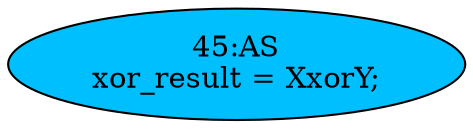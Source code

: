 strict digraph "" {
	node [label="\N"];
	"45:AS"	 [ast="<pyverilog.vparser.ast.Assign object at 0x7f030bfc8050>",
		def_var="['xor_result']",
		fillcolor=deepskyblue,
		label="45:AS
xor_result = XxorY;",
		statements="[]",
		style=filled,
		typ=Assign,
		use_var="['XxorY']"];
}

